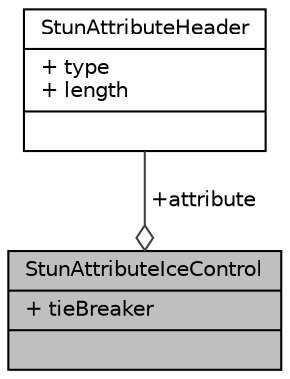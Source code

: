 digraph "StunAttributeIceControl"
{
 // LATEX_PDF_SIZE
  edge [fontname="Helvetica",fontsize="10",labelfontname="Helvetica",labelfontsize="10"];
  node [fontname="Helvetica",fontsize="10",shape=record];
  Node1 [label="{StunAttributeIceControl\n|+ tieBreaker\l|}",height=0.2,width=0.4,color="black", fillcolor="grey75", style="filled", fontcolor="black",tooltip=" "];
  Node2 -> Node1 [color="grey25",fontsize="10",style="solid",label=" +attribute" ,arrowhead="odiamond",fontname="Helvetica"];
  Node2 [label="{StunAttributeHeader\n|+ type\l+ length\l|}",height=0.2,width=0.4,color="black", fillcolor="white", style="filled",URL="$structStunAttributeHeader.html",tooltip=" "];
}
